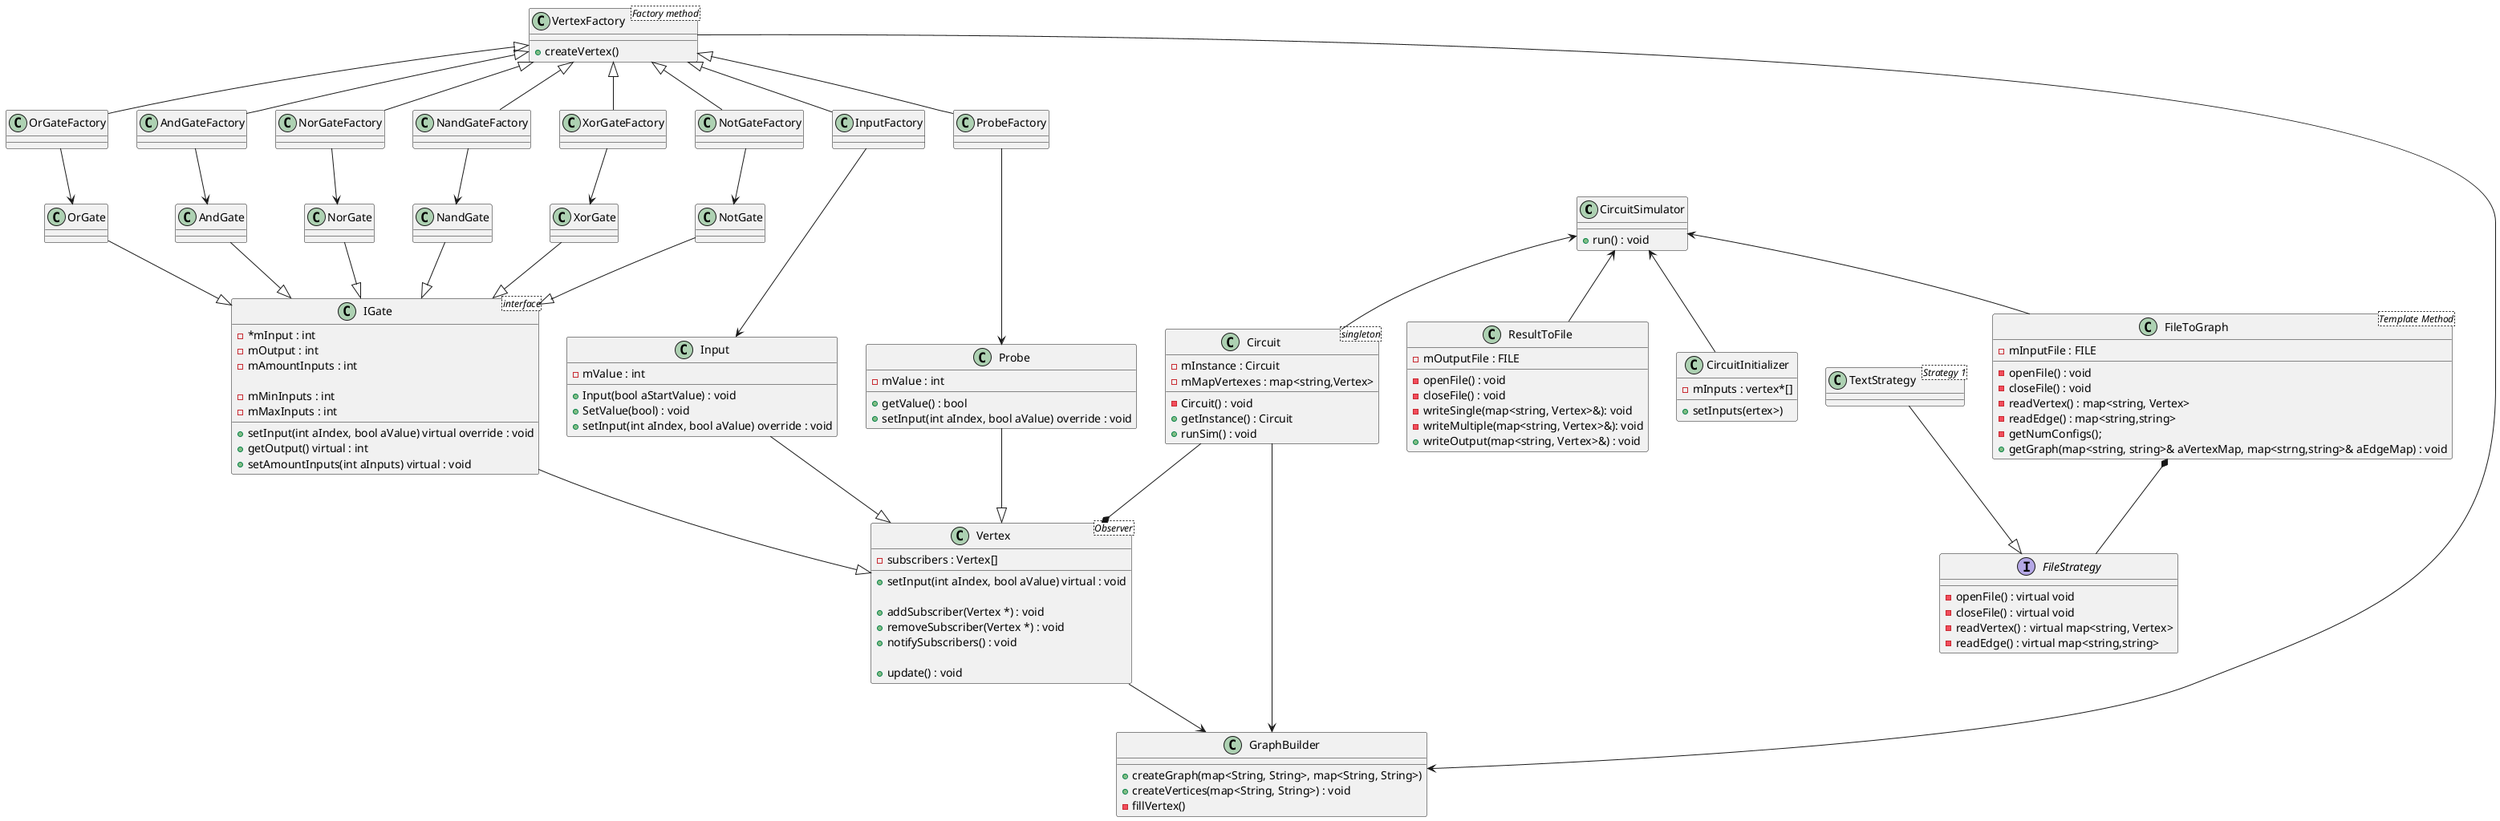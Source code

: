 @startuml classdiagram


class CircuitSimulator{
    + run() : void
}

class Circuit <singleton>{
    - mInstance : Circuit
    - mMapVertexes : map<string,Vertex>
    - Circuit() : void
    + getInstance() : Circuit
    + runSim() : void
}

class FileToGraph <Template Method> {
    - mInputFile : FILE

    - openFile() : void
    - closeFile() : void
    - readVertex() : map<string, Vertex>
    - readEdge() : map<string,string>
    - getNumConfigs();
    + getGraph(map<string, string>& aVertexMap, map<strng,string>& aEdgeMap) : void 
    ' vertexMap :first string name of vertex second string type

}

'TODO interface voor verschillende strategies
'TODO check of hierby dependency injection van toepassing is

interface FileStrategy {
    - openFile() : virtual void
    - closeFile() : virtual void
    - readVertex() : virtual map<string, Vertex>
    - readEdge() : virtual map<string,string>
}

class TextStrategy <Strategy 1> {
}

class ResultToFile {
    - mOutputFile : FILE

    - openFile() : void
    - closeFile() : void
    - writeSingle(map<string, Vertex>&): void
    - writeMultiple(map<string, Vertex>&): void
    + writeOutput(map<string, Vertex>&) : void
}

class CircuitInitializer{
    - mInputs : vertex*[]

    + setInputs(ertex>)
}

class OrGate{

}

class AndGate{

}

class NorGate{

}

class NandGate{

}

class XorGate{

}

class NotGate{

}

class IGate <interface>{
    - *mInput : int
    - mOutput : int
    - mAmountInputs : int

    - mMinInputs : int
    - mMaxInputs : int    

    + setInput(int aIndex, bool aValue) virtual override : void
    + getOutput() virtual : int
    + setAmountInputs(int aInputs) virtual : void
}

class Vertex <Observer> {
    + setInput(int aIndex, bool aValue) virtual : void

    + addSubscriber(Vertex *) : void
    + removeSubscriber(Vertex *) : void
    + notifySubscribers() : void
    
    + update() : void

    - subscribers : Vertex[]

}

class Input {
    - mValue : int

    + Input(bool aStartValue) : void
    + SetValue(bool) : void
    + setInput(int aIndex, bool aValue) override : void

}

class Probe {
    - mValue : int

    + getValue() : bool
    + setInput(int aIndex, bool aValue) override : void
}

class VertexFactory <Factory method> {
    + createVertex()
}

class OrGateFactory{

}

class AndGateFactory{
    
}

class NorGateFactory{
    
}

class NandGateFactory{
    
}

class XorGateFactory{
    
}

class NotGateFactory{
    
}

class InputFactory{
    
}

class ProbeFactory{
    
}

class GraphBuilder {
    + createGraph(map<String, String>, map<String, String>)
    'Only create the vertices (make the vertices subscribe to its inputs)
    + createVertices(map<String, String>) : void
    - fillVertex()
}

VertexFactory <|-- OrGateFactory
VertexFactory <|-- AndGateFactory
VertexFactory <|-- NorGateFactory
VertexFactory <|-- NandGateFactory
VertexFactory <|-- XorGateFactory
VertexFactory <|-- NotGateFactory
VertexFactory <|-- InputFactory
VertexFactory <|-- ProbeFactory
OrGateFactory --> OrGate
AndGateFactory --> AndGate
NorGateFactory --> NorGate
NandGateFactory --> NandGate
XorGateFactory --> XorGate
NotGateFactory --> NotGate
InputFactory --> Input
ProbeFactory --> Probe

VertexFactory --> GraphBuilder
Vertex --> GraphBuilder
Circuit --> GraphBuilder
Circuit --* Vertex

FileToGraph *-- FileStrategy
TextStrategy --|> FileStrategy

CircuitSimulator <-- FileToGraph
CircuitSimulator <-- ResultToFile
CircuitSimulator <-- Circuit
CircuitSimulator <-- CircuitInitializer

OrGate --|> IGate
NorGate --|> IGate
AndGate --|> IGate
NandGate --|> IGate
XorGate --|> IGate
NotGate --|> IGate

IGate --|> Vertex
Input --|> Vertex
Probe --|> Vertex

@enduml